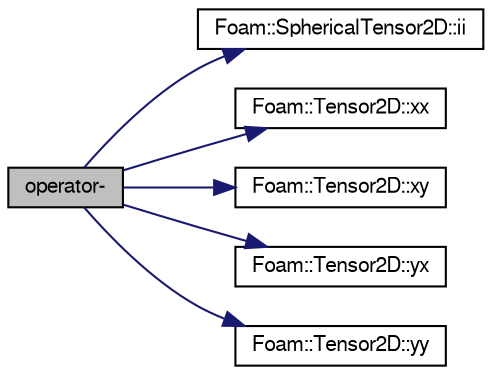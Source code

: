 digraph "operator-"
{
  bgcolor="transparent";
  edge [fontname="FreeSans",fontsize="10",labelfontname="FreeSans",labelfontsize="10"];
  node [fontname="FreeSans",fontsize="10",shape=record];
  rankdir="LR";
  Node128557 [label="operator-",height=0.2,width=0.4,color="black", fillcolor="grey75", style="filled", fontcolor="black"];
  Node128557 -> Node128558 [color="midnightblue",fontsize="10",style="solid",fontname="FreeSans"];
  Node128558 [label="Foam::SphericalTensor2D::ii",height=0.2,width=0.4,color="black",URL="$a28210.html#a8a6ef975bcb1f17d9cd0457417bcac47"];
  Node128557 -> Node128559 [color="midnightblue",fontsize="10",style="solid",fontname="FreeSans"];
  Node128559 [label="Foam::Tensor2D::xx",height=0.2,width=0.4,color="black",URL="$a28390.html#a1b97c7c1ed81b4fb23da8dcb71a8cd2a"];
  Node128557 -> Node128560 [color="midnightblue",fontsize="10",style="solid",fontname="FreeSans"];
  Node128560 [label="Foam::Tensor2D::xy",height=0.2,width=0.4,color="black",URL="$a28390.html#aab470ae2a5eeac8c33a7b6abac6b39b3"];
  Node128557 -> Node128561 [color="midnightblue",fontsize="10",style="solid",fontname="FreeSans"];
  Node128561 [label="Foam::Tensor2D::yx",height=0.2,width=0.4,color="black",URL="$a28390.html#a217bb42e2157c7914d7ebb0ffb730b7d"];
  Node128557 -> Node128562 [color="midnightblue",fontsize="10",style="solid",fontname="FreeSans"];
  Node128562 [label="Foam::Tensor2D::yy",height=0.2,width=0.4,color="black",URL="$a28390.html#aba9d77023a5662b9c2d3639d5de555a0"];
}
